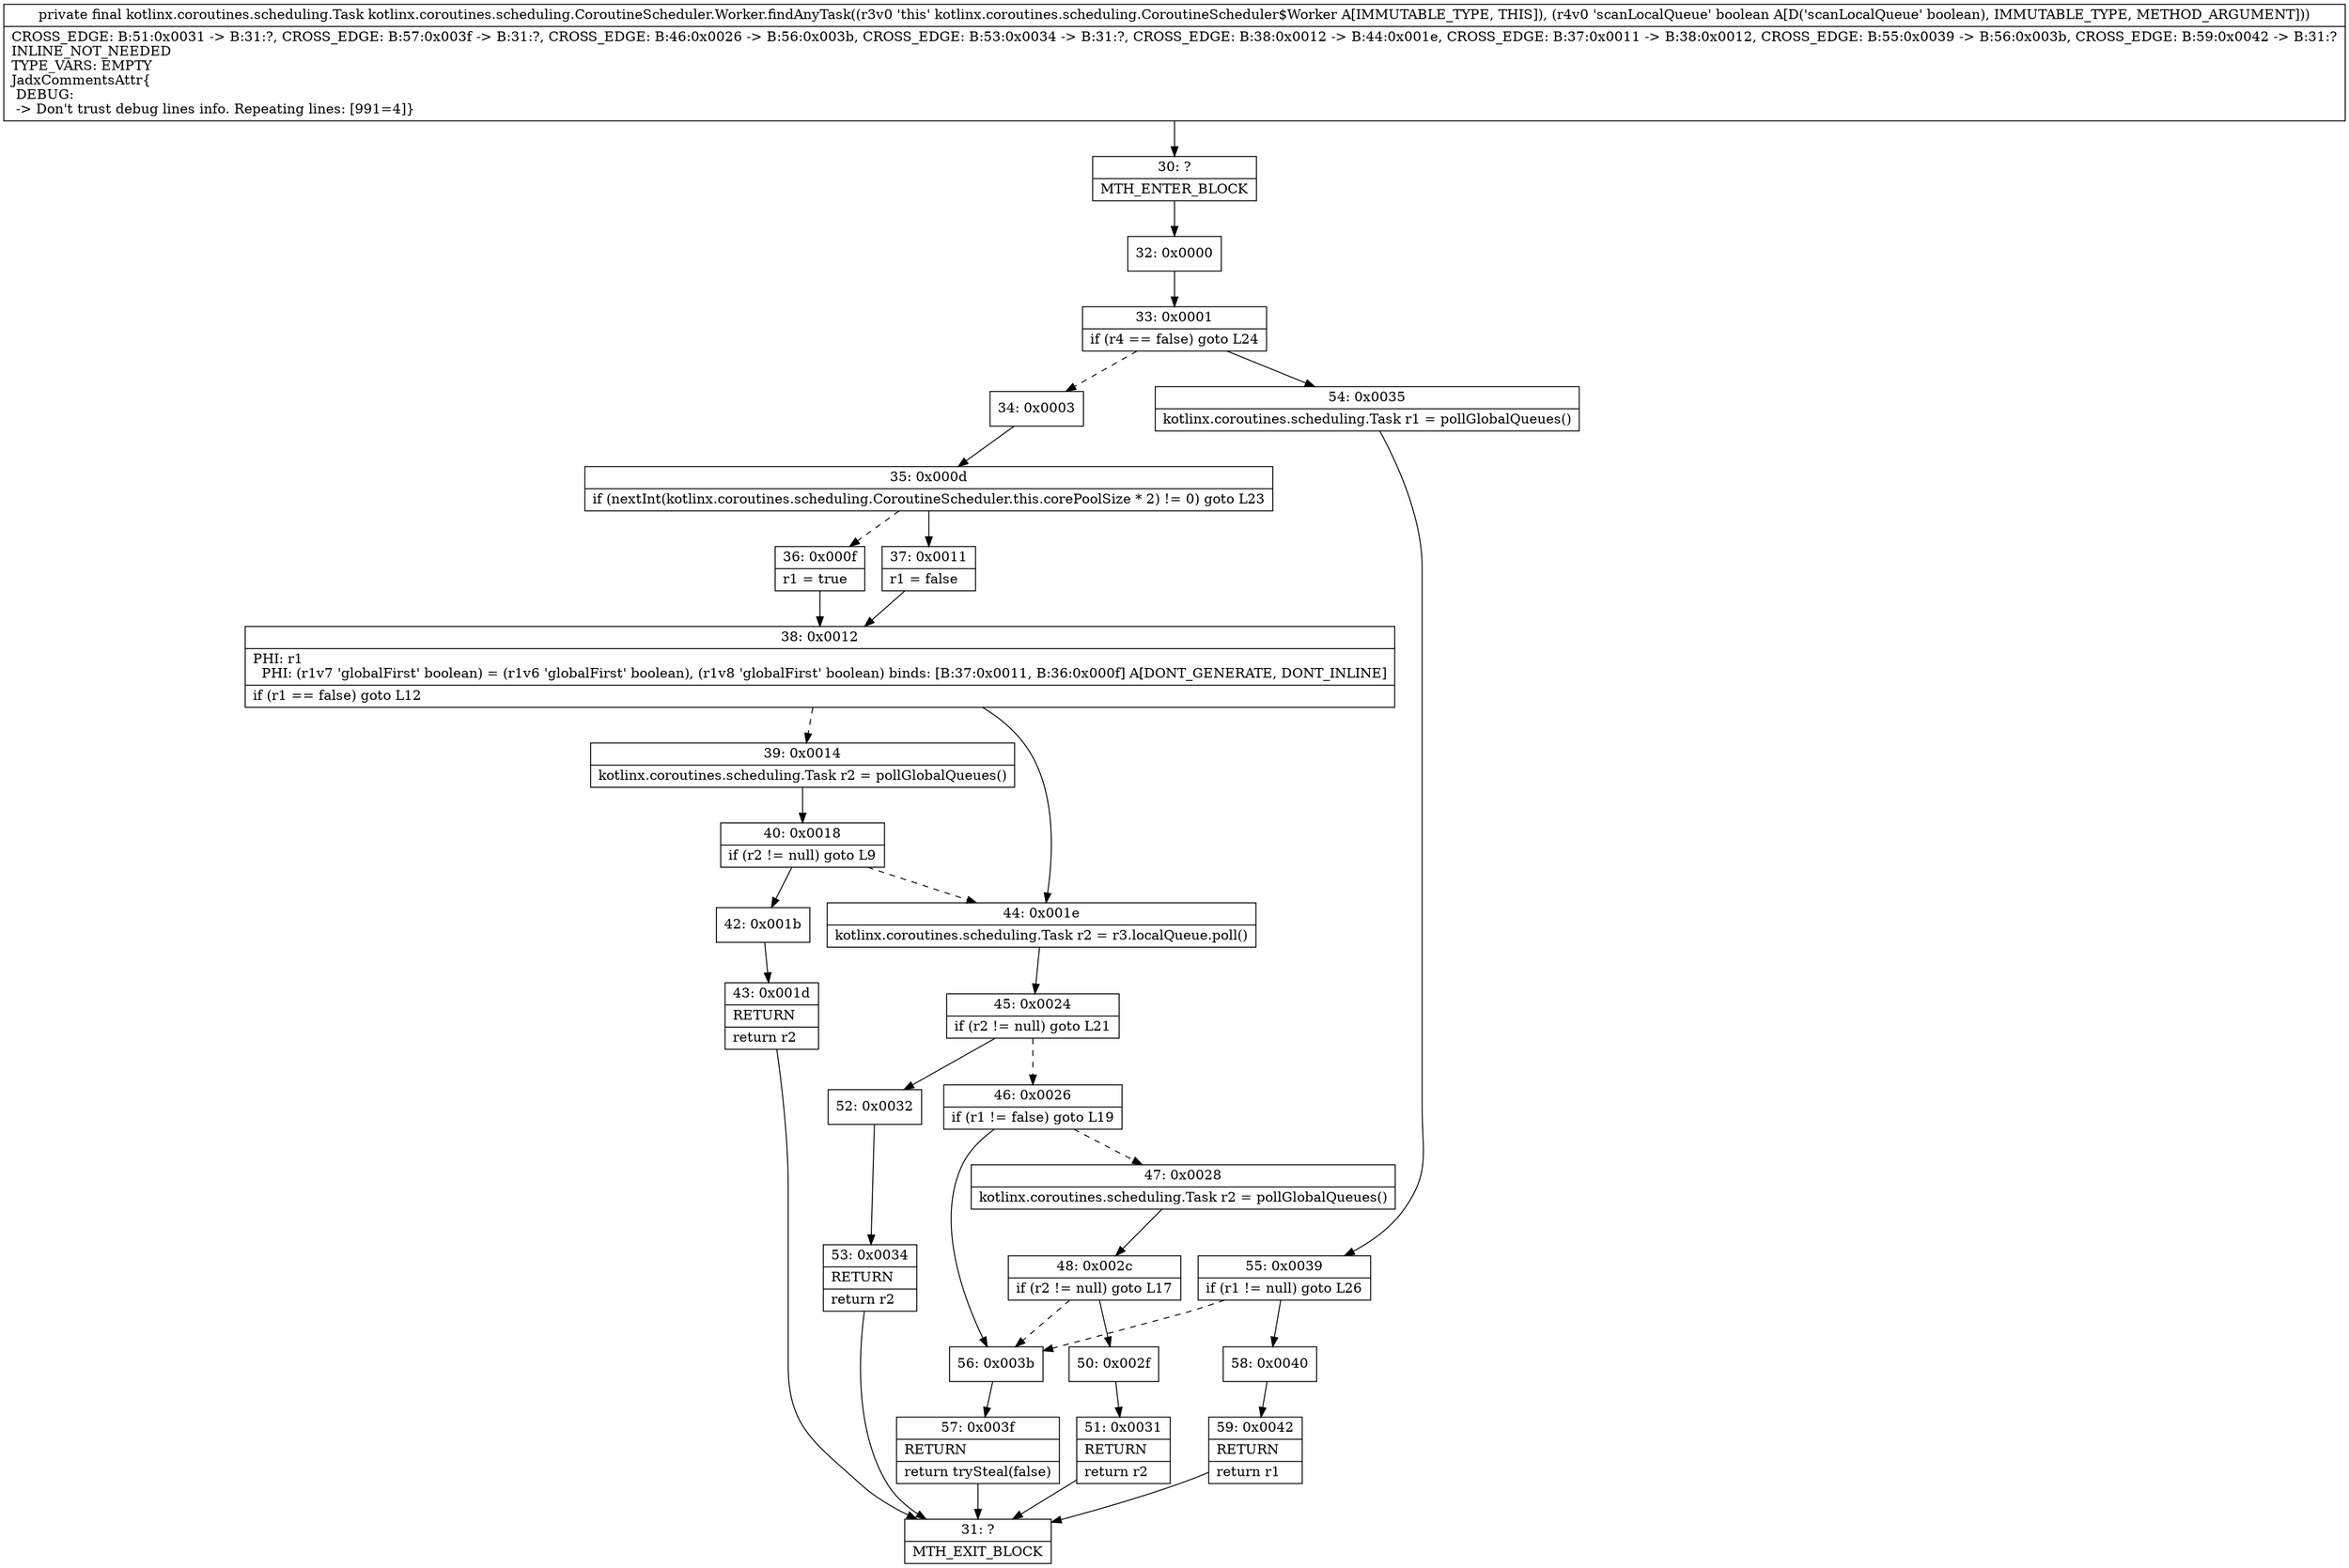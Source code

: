 digraph "CFG forkotlinx.coroutines.scheduling.CoroutineScheduler.Worker.findAnyTask(Z)Lkotlinx\/coroutines\/scheduling\/Task;" {
Node_30 [shape=record,label="{30\:\ ?|MTH_ENTER_BLOCK\l}"];
Node_32 [shape=record,label="{32\:\ 0x0000}"];
Node_33 [shape=record,label="{33\:\ 0x0001|if (r4 == false) goto L24\l}"];
Node_34 [shape=record,label="{34\:\ 0x0003}"];
Node_35 [shape=record,label="{35\:\ 0x000d|if (nextInt(kotlinx.coroutines.scheduling.CoroutineScheduler.this.corePoolSize * 2) != 0) goto L23\l}"];
Node_36 [shape=record,label="{36\:\ 0x000f|r1 = true\l}"];
Node_38 [shape=record,label="{38\:\ 0x0012|PHI: r1 \l  PHI: (r1v7 'globalFirst' boolean) = (r1v6 'globalFirst' boolean), (r1v8 'globalFirst' boolean) binds: [B:37:0x0011, B:36:0x000f] A[DONT_GENERATE, DONT_INLINE]\l|if (r1 == false) goto L12\l}"];
Node_39 [shape=record,label="{39\:\ 0x0014|kotlinx.coroutines.scheduling.Task r2 = pollGlobalQueues()\l}"];
Node_40 [shape=record,label="{40\:\ 0x0018|if (r2 != null) goto L9\l}"];
Node_42 [shape=record,label="{42\:\ 0x001b}"];
Node_43 [shape=record,label="{43\:\ 0x001d|RETURN\l|return r2\l}"];
Node_31 [shape=record,label="{31\:\ ?|MTH_EXIT_BLOCK\l}"];
Node_44 [shape=record,label="{44\:\ 0x001e|kotlinx.coroutines.scheduling.Task r2 = r3.localQueue.poll()\l}"];
Node_45 [shape=record,label="{45\:\ 0x0024|if (r2 != null) goto L21\l}"];
Node_46 [shape=record,label="{46\:\ 0x0026|if (r1 != false) goto L19\l}"];
Node_47 [shape=record,label="{47\:\ 0x0028|kotlinx.coroutines.scheduling.Task r2 = pollGlobalQueues()\l}"];
Node_48 [shape=record,label="{48\:\ 0x002c|if (r2 != null) goto L17\l}"];
Node_50 [shape=record,label="{50\:\ 0x002f}"];
Node_51 [shape=record,label="{51\:\ 0x0031|RETURN\l|return r2\l}"];
Node_56 [shape=record,label="{56\:\ 0x003b}"];
Node_57 [shape=record,label="{57\:\ 0x003f|RETURN\l|return trySteal(false)\l}"];
Node_52 [shape=record,label="{52\:\ 0x0032}"];
Node_53 [shape=record,label="{53\:\ 0x0034|RETURN\l|return r2\l}"];
Node_37 [shape=record,label="{37\:\ 0x0011|r1 = false\l}"];
Node_54 [shape=record,label="{54\:\ 0x0035|kotlinx.coroutines.scheduling.Task r1 = pollGlobalQueues()\l}"];
Node_55 [shape=record,label="{55\:\ 0x0039|if (r1 != null) goto L26\l}"];
Node_58 [shape=record,label="{58\:\ 0x0040}"];
Node_59 [shape=record,label="{59\:\ 0x0042|RETURN\l|return r1\l}"];
MethodNode[shape=record,label="{private final kotlinx.coroutines.scheduling.Task kotlinx.coroutines.scheduling.CoroutineScheduler.Worker.findAnyTask((r3v0 'this' kotlinx.coroutines.scheduling.CoroutineScheduler$Worker A[IMMUTABLE_TYPE, THIS]), (r4v0 'scanLocalQueue' boolean A[D('scanLocalQueue' boolean), IMMUTABLE_TYPE, METHOD_ARGUMENT]))  | CROSS_EDGE: B:51:0x0031 \-\> B:31:?, CROSS_EDGE: B:57:0x003f \-\> B:31:?, CROSS_EDGE: B:46:0x0026 \-\> B:56:0x003b, CROSS_EDGE: B:53:0x0034 \-\> B:31:?, CROSS_EDGE: B:38:0x0012 \-\> B:44:0x001e, CROSS_EDGE: B:37:0x0011 \-\> B:38:0x0012, CROSS_EDGE: B:55:0x0039 \-\> B:56:0x003b, CROSS_EDGE: B:59:0x0042 \-\> B:31:?\lINLINE_NOT_NEEDED\lTYPE_VARS: EMPTY\lJadxCommentsAttr\{\l DEBUG: \l \-\> Don't trust debug lines info. Repeating lines: [991=4]\}\l}"];
MethodNode -> Node_30;Node_30 -> Node_32;
Node_32 -> Node_33;
Node_33 -> Node_34[style=dashed];
Node_33 -> Node_54;
Node_34 -> Node_35;
Node_35 -> Node_36[style=dashed];
Node_35 -> Node_37;
Node_36 -> Node_38;
Node_38 -> Node_39[style=dashed];
Node_38 -> Node_44;
Node_39 -> Node_40;
Node_40 -> Node_42;
Node_40 -> Node_44[style=dashed];
Node_42 -> Node_43;
Node_43 -> Node_31;
Node_44 -> Node_45;
Node_45 -> Node_46[style=dashed];
Node_45 -> Node_52;
Node_46 -> Node_47[style=dashed];
Node_46 -> Node_56;
Node_47 -> Node_48;
Node_48 -> Node_50;
Node_48 -> Node_56[style=dashed];
Node_50 -> Node_51;
Node_51 -> Node_31;
Node_56 -> Node_57;
Node_57 -> Node_31;
Node_52 -> Node_53;
Node_53 -> Node_31;
Node_37 -> Node_38;
Node_54 -> Node_55;
Node_55 -> Node_56[style=dashed];
Node_55 -> Node_58;
Node_58 -> Node_59;
Node_59 -> Node_31;
}

